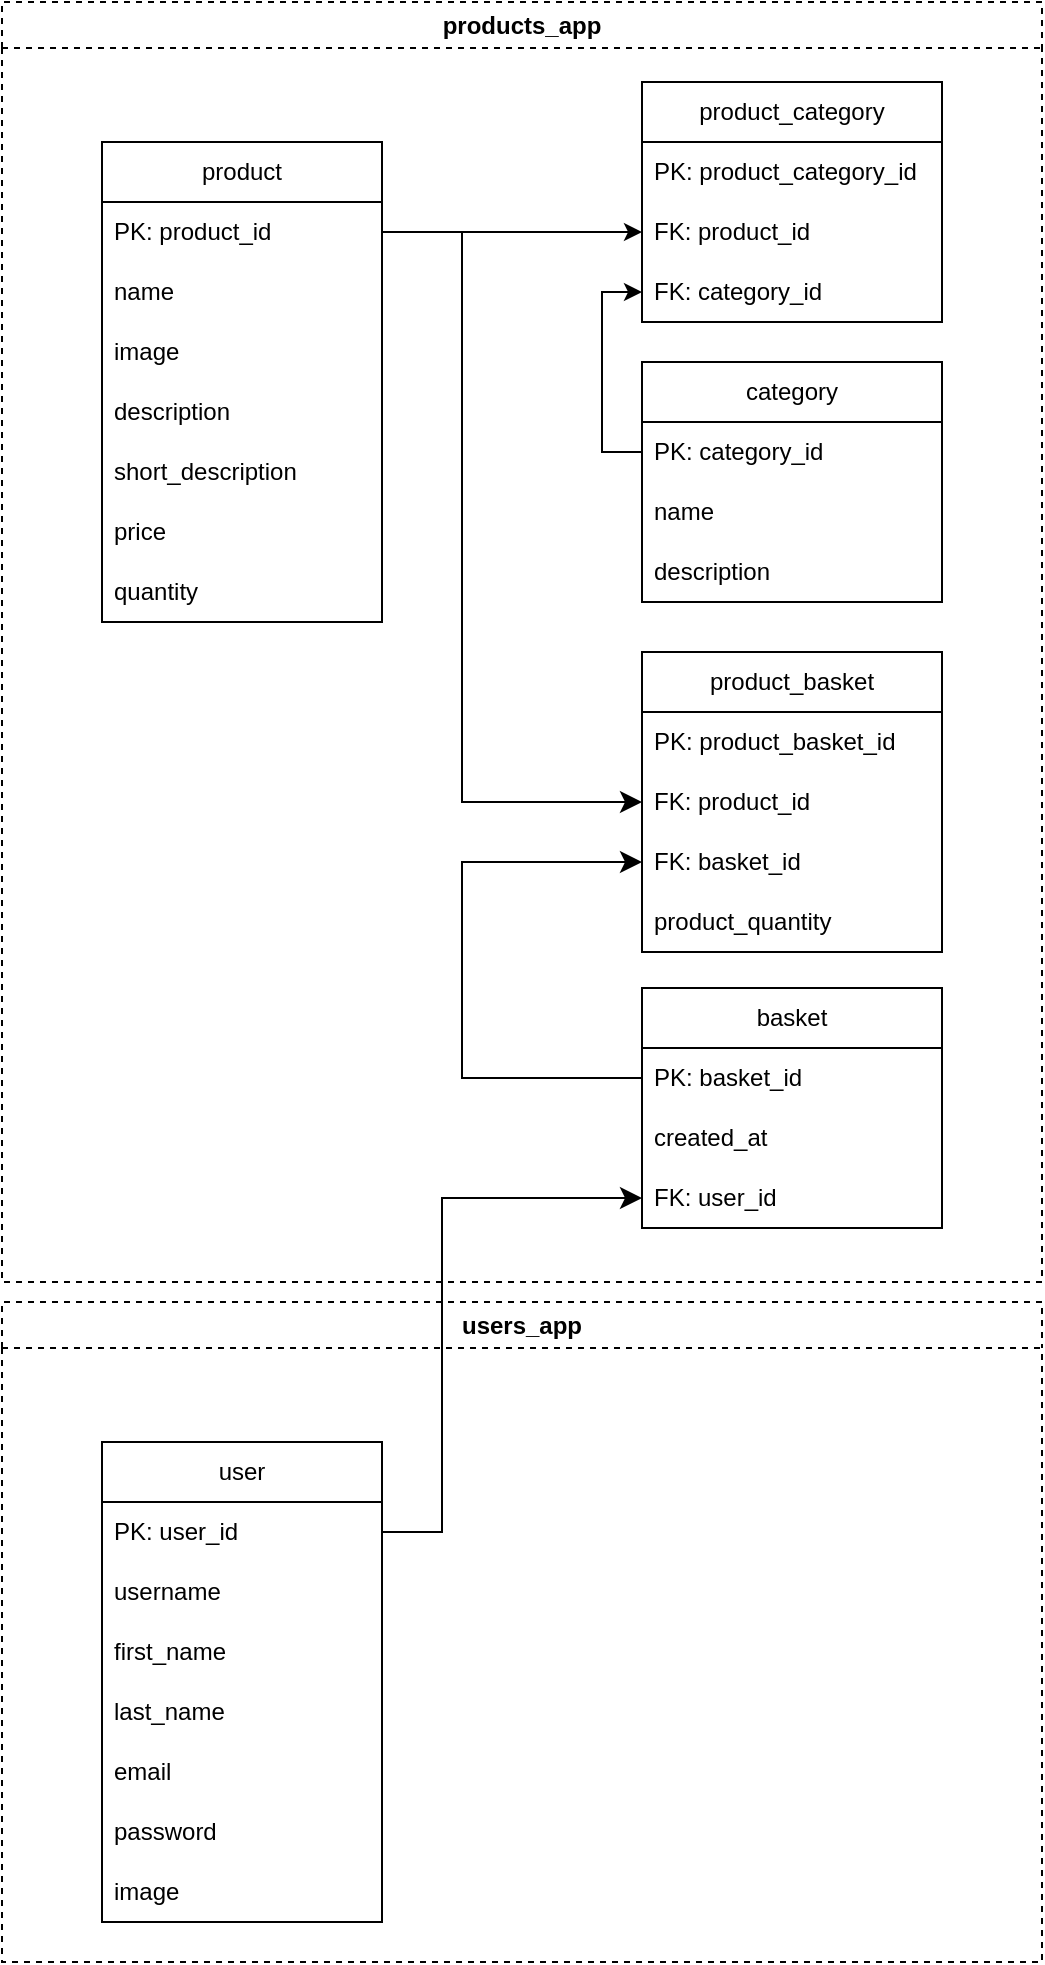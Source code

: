 <mxfile>
    <diagram name="Page-1" id="a7904f86-f2b4-8e86-fa97-74104820619b">
        <mxGraphModel dx="919" dy="841" grid="1" gridSize="10" guides="1" tooltips="1" connect="1" arrows="1" fold="1" page="1" pageScale="1" pageWidth="1100" pageHeight="850" background="none" math="0" shadow="0">
            <root>
                <mxCell id="0"/>
                <mxCell id="1" parent="0"/>
                <mxCell id="36" value="users_app" style="swimlane;whiteSpace=wrap;html=1;dashed=1;" parent="1" vertex="1">
                    <mxGeometry x="40" y="690" width="520" height="330" as="geometry"/>
                </mxCell>
                <mxCell id="35" value="products_app" style="swimlane;whiteSpace=wrap;html=1;dashed=1;" parent="1" vertex="1">
                    <mxGeometry x="40" y="40" width="520" height="640" as="geometry"/>
                </mxCell>
                <mxCell id="tMKFqVctg4K7lp6MgbLE-1" value="product" style="swimlane;fontStyle=0;childLayout=stackLayout;horizontal=1;startSize=30;horizontalStack=0;resizeParent=1;resizeParentMax=0;resizeLast=0;collapsible=1;marginBottom=0;whiteSpace=wrap;html=1;" parent="1" vertex="1">
                    <mxGeometry x="90" y="110" width="140" height="240" as="geometry"/>
                </mxCell>
                <mxCell id="tMKFqVctg4K7lp6MgbLE-2" value="PK: product_id" style="text;strokeColor=none;fillColor=none;align=left;verticalAlign=middle;spacingLeft=4;spacingRight=4;overflow=hidden;points=[[0,0.5],[1,0.5]];portConstraint=eastwest;rotatable=0;whiteSpace=wrap;html=1;" parent="tMKFqVctg4K7lp6MgbLE-1" vertex="1">
                    <mxGeometry y="30" width="140" height="30" as="geometry"/>
                </mxCell>
                <mxCell id="tMKFqVctg4K7lp6MgbLE-3" value="name" style="text;strokeColor=none;fillColor=none;align=left;verticalAlign=middle;spacingLeft=4;spacingRight=4;overflow=hidden;points=[[0,0.5],[1,0.5]];portConstraint=eastwest;rotatable=0;whiteSpace=wrap;html=1;" parent="tMKFqVctg4K7lp6MgbLE-1" vertex="1">
                    <mxGeometry y="60" width="140" height="30" as="geometry"/>
                </mxCell>
                <mxCell id="tMKFqVctg4K7lp6MgbLE-4" value="image" style="text;strokeColor=none;fillColor=none;align=left;verticalAlign=middle;spacingLeft=4;spacingRight=4;overflow=hidden;points=[[0,0.5],[1,0.5]];portConstraint=eastwest;rotatable=0;whiteSpace=wrap;html=1;" parent="tMKFqVctg4K7lp6MgbLE-1" vertex="1">
                    <mxGeometry y="90" width="140" height="30" as="geometry"/>
                </mxCell>
                <mxCell id="tMKFqVctg4K7lp6MgbLE-13" value="description" style="text;strokeColor=none;fillColor=none;align=left;verticalAlign=middle;spacingLeft=4;spacingRight=4;overflow=hidden;points=[[0,0.5],[1,0.5]];portConstraint=eastwest;rotatable=0;whiteSpace=wrap;html=1;" parent="tMKFqVctg4K7lp6MgbLE-1" vertex="1">
                    <mxGeometry y="120" width="140" height="30" as="geometry"/>
                </mxCell>
                <mxCell id="tMKFqVctg4K7lp6MgbLE-14" value="short_description" style="text;strokeColor=none;fillColor=none;align=left;verticalAlign=middle;spacingLeft=4;spacingRight=4;overflow=hidden;points=[[0,0.5],[1,0.5]];portConstraint=eastwest;rotatable=0;whiteSpace=wrap;html=1;" parent="tMKFqVctg4K7lp6MgbLE-1" vertex="1">
                    <mxGeometry y="150" width="140" height="30" as="geometry"/>
                </mxCell>
                <mxCell id="tMKFqVctg4K7lp6MgbLE-15" value="price" style="text;strokeColor=none;fillColor=none;align=left;verticalAlign=middle;spacingLeft=4;spacingRight=4;overflow=hidden;points=[[0,0.5],[1,0.5]];portConstraint=eastwest;rotatable=0;whiteSpace=wrap;html=1;" parent="tMKFqVctg4K7lp6MgbLE-1" vertex="1">
                    <mxGeometry y="180" width="140" height="30" as="geometry"/>
                </mxCell>
                <mxCell id="tMKFqVctg4K7lp6MgbLE-16" value="quantity" style="text;strokeColor=none;fillColor=none;align=left;verticalAlign=middle;spacingLeft=4;spacingRight=4;overflow=hidden;points=[[0,0.5],[1,0.5]];portConstraint=eastwest;rotatable=0;whiteSpace=wrap;html=1;" parent="tMKFqVctg4K7lp6MgbLE-1" vertex="1">
                    <mxGeometry y="210" width="140" height="30" as="geometry"/>
                </mxCell>
                <mxCell id="tMKFqVctg4K7lp6MgbLE-5" value="category" style="swimlane;fontStyle=0;childLayout=stackLayout;horizontal=1;startSize=30;horizontalStack=0;resizeParent=1;resizeParentMax=0;resizeLast=0;collapsible=1;marginBottom=0;whiteSpace=wrap;html=1;" parent="1" vertex="1">
                    <mxGeometry x="360" y="220" width="150" height="120" as="geometry"/>
                </mxCell>
                <mxCell id="tMKFqVctg4K7lp6MgbLE-6" value="PK: category_id" style="text;strokeColor=none;fillColor=none;align=left;verticalAlign=middle;spacingLeft=4;spacingRight=4;overflow=hidden;points=[[0,0.5],[1,0.5]];portConstraint=eastwest;rotatable=0;whiteSpace=wrap;html=1;" parent="tMKFqVctg4K7lp6MgbLE-5" vertex="1">
                    <mxGeometry y="30" width="150" height="30" as="geometry"/>
                </mxCell>
                <mxCell id="tMKFqVctg4K7lp6MgbLE-7" value="name" style="text;strokeColor=none;fillColor=none;align=left;verticalAlign=middle;spacingLeft=4;spacingRight=4;overflow=hidden;points=[[0,0.5],[1,0.5]];portConstraint=eastwest;rotatable=0;whiteSpace=wrap;html=1;" parent="tMKFqVctg4K7lp6MgbLE-5" vertex="1">
                    <mxGeometry y="60" width="150" height="30" as="geometry"/>
                </mxCell>
                <mxCell id="tMKFqVctg4K7lp6MgbLE-18" value="description" style="text;strokeColor=none;fillColor=none;align=left;verticalAlign=middle;spacingLeft=4;spacingRight=4;overflow=hidden;points=[[0,0.5],[1,0.5]];portConstraint=eastwest;rotatable=0;whiteSpace=wrap;html=1;" parent="tMKFqVctg4K7lp6MgbLE-5" vertex="1">
                    <mxGeometry y="90" width="150" height="30" as="geometry"/>
                </mxCell>
                <mxCell id="tMKFqVctg4K7lp6MgbLE-9" value="product_category" style="swimlane;fontStyle=0;childLayout=stackLayout;horizontal=1;startSize=30;horizontalStack=0;resizeParent=1;resizeParentMax=0;resizeLast=0;collapsible=1;marginBottom=0;whiteSpace=wrap;html=1;" parent="1" vertex="1">
                    <mxGeometry x="360" y="80" width="150" height="120" as="geometry"/>
                </mxCell>
                <mxCell id="tMKFqVctg4K7lp6MgbLE-25" value="PK: product_category_id" style="text;strokeColor=none;fillColor=none;align=left;verticalAlign=middle;spacingLeft=4;spacingRight=4;overflow=hidden;points=[[0,0.5],[1,0.5]];portConstraint=eastwest;rotatable=0;whiteSpace=wrap;html=1;" parent="tMKFqVctg4K7lp6MgbLE-9" vertex="1">
                    <mxGeometry y="30" width="150" height="30" as="geometry"/>
                </mxCell>
                <mxCell id="tMKFqVctg4K7lp6MgbLE-10" value="FK: product_id" style="text;strokeColor=none;fillColor=none;align=left;verticalAlign=middle;spacingLeft=4;spacingRight=4;overflow=hidden;points=[[0,0.5],[1,0.5]];portConstraint=eastwest;rotatable=0;whiteSpace=wrap;html=1;" parent="tMKFqVctg4K7lp6MgbLE-9" vertex="1">
                    <mxGeometry y="60" width="150" height="30" as="geometry"/>
                </mxCell>
                <mxCell id="tMKFqVctg4K7lp6MgbLE-11" value="FK: category_id" style="text;strokeColor=none;fillColor=none;align=left;verticalAlign=middle;spacingLeft=4;spacingRight=4;overflow=hidden;points=[[0,0.5],[1,0.5]];portConstraint=eastwest;rotatable=0;whiteSpace=wrap;html=1;" parent="tMKFqVctg4K7lp6MgbLE-9" vertex="1">
                    <mxGeometry y="90" width="150" height="30" as="geometry"/>
                </mxCell>
                <mxCell id="tMKFqVctg4K7lp6MgbLE-23" style="edgeStyle=orthogonalEdgeStyle;rounded=0;orthogonalLoop=1;jettySize=auto;html=1;exitX=1;exitY=0.5;exitDx=0;exitDy=0;entryX=0;entryY=0.5;entryDx=0;entryDy=0;" parent="1" source="tMKFqVctg4K7lp6MgbLE-2" target="tMKFqVctg4K7lp6MgbLE-10" edge="1">
                    <mxGeometry relative="1" as="geometry"/>
                </mxCell>
                <mxCell id="tMKFqVctg4K7lp6MgbLE-24" style="edgeStyle=orthogonalEdgeStyle;rounded=0;orthogonalLoop=1;jettySize=auto;html=1;exitX=0;exitY=0.5;exitDx=0;exitDy=0;entryX=0;entryY=0.5;entryDx=0;entryDy=0;" parent="1" source="tMKFqVctg4K7lp6MgbLE-6" target="tMKFqVctg4K7lp6MgbLE-11" edge="1">
                    <mxGeometry relative="1" as="geometry"/>
                </mxCell>
                <mxCell id="2" value="basket" style="swimlane;fontStyle=0;childLayout=stackLayout;horizontal=1;startSize=30;horizontalStack=0;resizeParent=1;resizeParentMax=0;resizeLast=0;collapsible=1;marginBottom=0;whiteSpace=wrap;html=1;" parent="1" vertex="1">
                    <mxGeometry x="360" y="533" width="150" height="120" as="geometry"/>
                </mxCell>
                <mxCell id="3" value="PK: basket_id" style="text;strokeColor=none;fillColor=none;align=left;verticalAlign=middle;spacingLeft=4;spacingRight=4;overflow=hidden;points=[[0,0.5],[1,0.5]];portConstraint=eastwest;rotatable=0;whiteSpace=wrap;html=1;" parent="2" vertex="1">
                    <mxGeometry y="30" width="150" height="30" as="geometry"/>
                </mxCell>
                <mxCell id="5" value="created_at" style="text;strokeColor=none;fillColor=none;align=left;verticalAlign=middle;spacingLeft=4;spacingRight=4;overflow=hidden;points=[[0,0.5],[1,0.5]];portConstraint=eastwest;rotatable=0;whiteSpace=wrap;html=1;" parent="2" vertex="1">
                    <mxGeometry y="60" width="150" height="30" as="geometry"/>
                </mxCell>
                <mxCell id="32" value="FK: user_id" style="text;strokeColor=none;fillColor=none;align=left;verticalAlign=middle;spacingLeft=4;spacingRight=4;overflow=hidden;points=[[0,0.5],[1,0.5]];portConstraint=eastwest;rotatable=0;whiteSpace=wrap;html=1;" parent="2" vertex="1">
                    <mxGeometry y="90" width="150" height="30" as="geometry"/>
                </mxCell>
                <mxCell id="16" value="user" style="swimlane;fontStyle=0;childLayout=stackLayout;horizontal=1;startSize=30;horizontalStack=0;resizeParent=1;resizeParentMax=0;resizeLast=0;collapsible=1;marginBottom=0;whiteSpace=wrap;html=1;" parent="1" vertex="1">
                    <mxGeometry x="90" y="760" width="140" height="240" as="geometry"/>
                </mxCell>
                <mxCell id="17" value="PK: user_id" style="text;strokeColor=none;fillColor=none;align=left;verticalAlign=middle;spacingLeft=4;spacingRight=4;overflow=hidden;points=[[0,0.5],[1,0.5]];portConstraint=eastwest;rotatable=0;whiteSpace=wrap;html=1;" parent="16" vertex="1">
                    <mxGeometry y="30" width="140" height="30" as="geometry"/>
                </mxCell>
                <mxCell id="18" value="username" style="text;strokeColor=none;fillColor=none;align=left;verticalAlign=middle;spacingLeft=4;spacingRight=4;overflow=hidden;points=[[0,0.5],[1,0.5]];portConstraint=eastwest;rotatable=0;whiteSpace=wrap;html=1;" parent="16" vertex="1">
                    <mxGeometry y="60" width="140" height="30" as="geometry"/>
                </mxCell>
                <mxCell id="19" value="first_name" style="text;strokeColor=none;fillColor=none;align=left;verticalAlign=middle;spacingLeft=4;spacingRight=4;overflow=hidden;points=[[0,0.5],[1,0.5]];portConstraint=eastwest;rotatable=0;whiteSpace=wrap;html=1;" parent="16" vertex="1">
                    <mxGeometry y="90" width="140" height="30" as="geometry"/>
                </mxCell>
                <mxCell id="20" value="last_name" style="text;strokeColor=none;fillColor=none;align=left;verticalAlign=middle;spacingLeft=4;spacingRight=4;overflow=hidden;points=[[0,0.5],[1,0.5]];portConstraint=eastwest;rotatable=0;whiteSpace=wrap;html=1;" parent="16" vertex="1">
                    <mxGeometry y="120" width="140" height="30" as="geometry"/>
                </mxCell>
                <mxCell id="21" value="email" style="text;strokeColor=none;fillColor=none;align=left;verticalAlign=middle;spacingLeft=4;spacingRight=4;overflow=hidden;points=[[0,0.5],[1,0.5]];portConstraint=eastwest;rotatable=0;whiteSpace=wrap;html=1;" parent="16" vertex="1">
                    <mxGeometry y="150" width="140" height="30" as="geometry"/>
                </mxCell>
                <mxCell id="22" value="password" style="text;strokeColor=none;fillColor=none;align=left;verticalAlign=middle;spacingLeft=4;spacingRight=4;overflow=hidden;points=[[0,0.5],[1,0.5]];portConstraint=eastwest;rotatable=0;whiteSpace=wrap;html=1;" parent="16" vertex="1">
                    <mxGeometry y="180" width="140" height="30" as="geometry"/>
                </mxCell>
                <mxCell id="23" value="image" style="text;strokeColor=none;fillColor=none;align=left;verticalAlign=middle;spacingLeft=4;spacingRight=4;overflow=hidden;points=[[0,0.5],[1,0.5]];portConstraint=eastwest;rotatable=0;whiteSpace=wrap;html=1;" parent="16" vertex="1">
                    <mxGeometry y="210" width="140" height="30" as="geometry"/>
                </mxCell>
                <mxCell id="26" value="product_basket" style="swimlane;fontStyle=0;childLayout=stackLayout;horizontal=1;startSize=30;horizontalStack=0;resizeParent=1;resizeParentMax=0;resizeLast=0;collapsible=1;marginBottom=0;whiteSpace=wrap;html=1;" parent="1" vertex="1">
                    <mxGeometry x="360" y="365" width="150" height="150" as="geometry"/>
                </mxCell>
                <mxCell id="27" value="PK: product_basket_id" style="text;strokeColor=none;fillColor=none;align=left;verticalAlign=middle;spacingLeft=4;spacingRight=4;overflow=hidden;points=[[0,0.5],[1,0.5]];portConstraint=eastwest;rotatable=0;whiteSpace=wrap;html=1;" parent="26" vertex="1">
                    <mxGeometry y="30" width="150" height="30" as="geometry"/>
                </mxCell>
                <mxCell id="28" value="FK: product_id" style="text;strokeColor=none;fillColor=none;align=left;verticalAlign=middle;spacingLeft=4;spacingRight=4;overflow=hidden;points=[[0,0.5],[1,0.5]];portConstraint=eastwest;rotatable=0;whiteSpace=wrap;html=1;" parent="26" vertex="1">
                    <mxGeometry y="60" width="150" height="30" as="geometry"/>
                </mxCell>
                <mxCell id="29" value="FK: basket_id" style="text;strokeColor=none;fillColor=none;align=left;verticalAlign=middle;spacingLeft=4;spacingRight=4;overflow=hidden;points=[[0,0.5],[1,0.5]];portConstraint=eastwest;rotatable=0;whiteSpace=wrap;html=1;" parent="26" vertex="1">
                    <mxGeometry y="90" width="150" height="30" as="geometry"/>
                </mxCell>
                <mxCell id="37" value="product_quantity" style="text;strokeColor=none;fillColor=none;align=left;verticalAlign=middle;spacingLeft=4;spacingRight=4;overflow=hidden;points=[[0,0.5],[1,0.5]];portConstraint=eastwest;rotatable=0;whiteSpace=wrap;html=1;" vertex="1" parent="26">
                    <mxGeometry y="120" width="150" height="30" as="geometry"/>
                </mxCell>
                <mxCell id="30" value="" style="edgeStyle=elbowEdgeStyle;elbow=horizontal;endArrow=classic;html=1;curved=0;rounded=0;endSize=8;startSize=8;entryX=0;entryY=0.5;entryDx=0;entryDy=0;exitX=1;exitY=0.5;exitDx=0;exitDy=0;" parent="1" source="tMKFqVctg4K7lp6MgbLE-2" target="28" edge="1">
                    <mxGeometry width="50" height="50" relative="1" as="geometry">
                        <mxPoint x="250" y="330" as="sourcePoint"/>
                        <mxPoint x="300" y="280" as="targetPoint"/>
                        <Array as="points">
                            <mxPoint x="270" y="290"/>
                        </Array>
                    </mxGeometry>
                </mxCell>
                <mxCell id="31" value="" style="edgeStyle=elbowEdgeStyle;elbow=horizontal;endArrow=classic;html=1;curved=0;rounded=0;endSize=8;startSize=8;entryX=0;entryY=0.5;entryDx=0;entryDy=0;exitX=0;exitY=0.5;exitDx=0;exitDy=0;" parent="1" source="3" target="29" edge="1">
                    <mxGeometry width="50" height="50" relative="1" as="geometry">
                        <mxPoint x="250" y="430" as="sourcePoint"/>
                        <mxPoint x="300" y="380" as="targetPoint"/>
                        <Array as="points">
                            <mxPoint x="270" y="500"/>
                        </Array>
                    </mxGeometry>
                </mxCell>
                <mxCell id="33" value="" style="edgeStyle=elbowEdgeStyle;elbow=horizontal;endArrow=classic;html=1;curved=0;rounded=0;endSize=8;startSize=8;entryX=0;entryY=0.5;entryDx=0;entryDy=0;exitX=1;exitY=0.5;exitDx=0;exitDy=0;" parent="1" source="17" target="32" edge="1">
                    <mxGeometry width="50" height="50" relative="1" as="geometry">
                        <mxPoint x="250" y="730" as="sourcePoint"/>
                        <mxPoint x="300" y="680" as="targetPoint"/>
                        <Array as="points">
                            <mxPoint x="260" y="730"/>
                        </Array>
                    </mxGeometry>
                </mxCell>
            </root>
        </mxGraphModel>
    </diagram>
</mxfile>